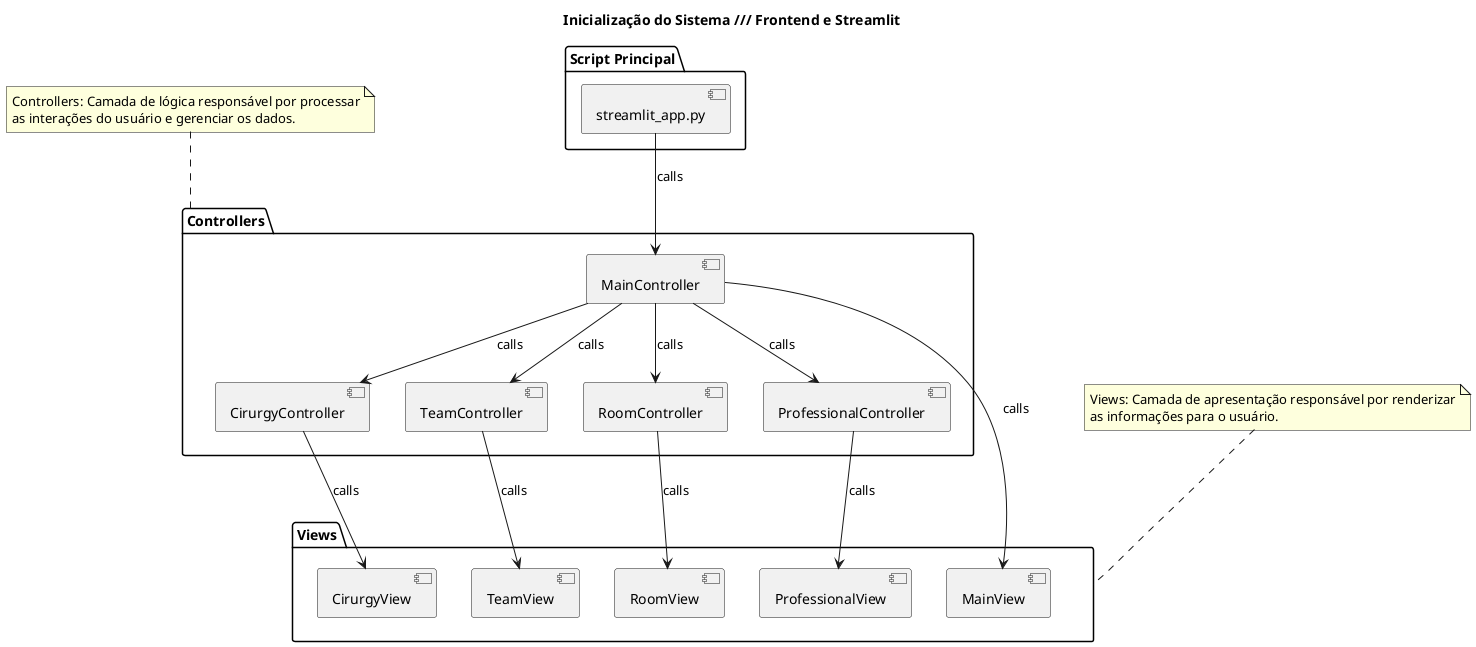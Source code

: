 @startuml

title Inicialização do Sistema /// Frontend e Streamlit

package "Script Principal" {
    ["streamlit_app.py"]
}

package "Controllers" {
    [MainController]
    [CirurgyController]
    [TeamController]
    [RoomController]
    [ProfessionalController]
}

package "Views" {
    [MainView]
    [CirurgyView]
    [TeamView]
    [RoomView]
    [ProfessionalView]
}

' Relationships
["streamlit_app.py"] --> [MainController] : calls
[MainController] --> [MainView] : calls
[MainController] --> [CirurgyController] : calls
[MainController] --> [TeamController] : calls
[MainController] --> [RoomController] : calls
[MainController] --> [ProfessionalController] : calls

[CirurgyController] --> [CirurgyView] : calls
[TeamController] --> [TeamView] : calls
[RoomController] --> [RoomView] : calls
[ProfessionalController] --> [ProfessionalView] : calls

' Notes

note top of Controllers
    Controllers: Camada de lógica responsável por processar
    as interações do usuário e gerenciar os dados.
end note

note top of Views
    Views: Camada de apresentação responsável por renderizar
    as informações para o usuário.
end note

@enduml
